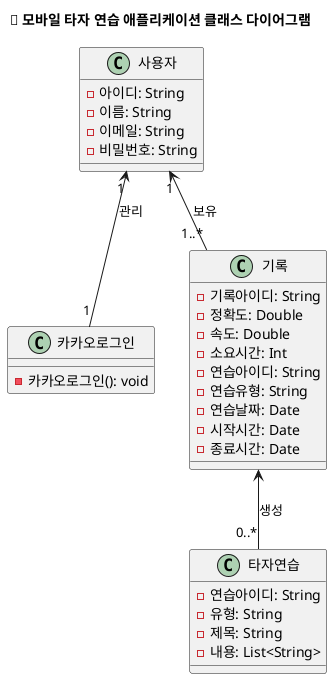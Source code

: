 @startuml
title 📱 모바일 타자 연습 애플리케이션 클래스 다이어그램

' 사용자 클래스
class 사용자 {
    - 아이디: String
    - 이름: String
    - 이메일: String
    - 비밀번호: String
}

' 카카오 로그인 클래스
class 카카오로그인 {
    - 카카오로그인(): void
}

' 연습 기록 클래스
class 기록 {
    - 기록아이디: String
    - 정확도: Double
    - 속도: Double
    - 소요시간: Int
    - 연습아이디: String
    - 연습유형: String
    - 연습날짜: Date
    - 시작시간: Date
    - 종료시간: Date
}

' 타자 연습 클래스 (단타/장타 관리)
class 타자연습 {
    - 연습아이디: String
    - 유형: String
    - 제목: String
    - 내용: List<String> 
}


' 클래스 간 관계 정의
사용자 "1" <-- "1" 카카오로그인 : 관리
사용자 "1" <-- "1..*" 기록 : 보유
기록 <-- "0..*" 타자연습 : 생성



@enduml
